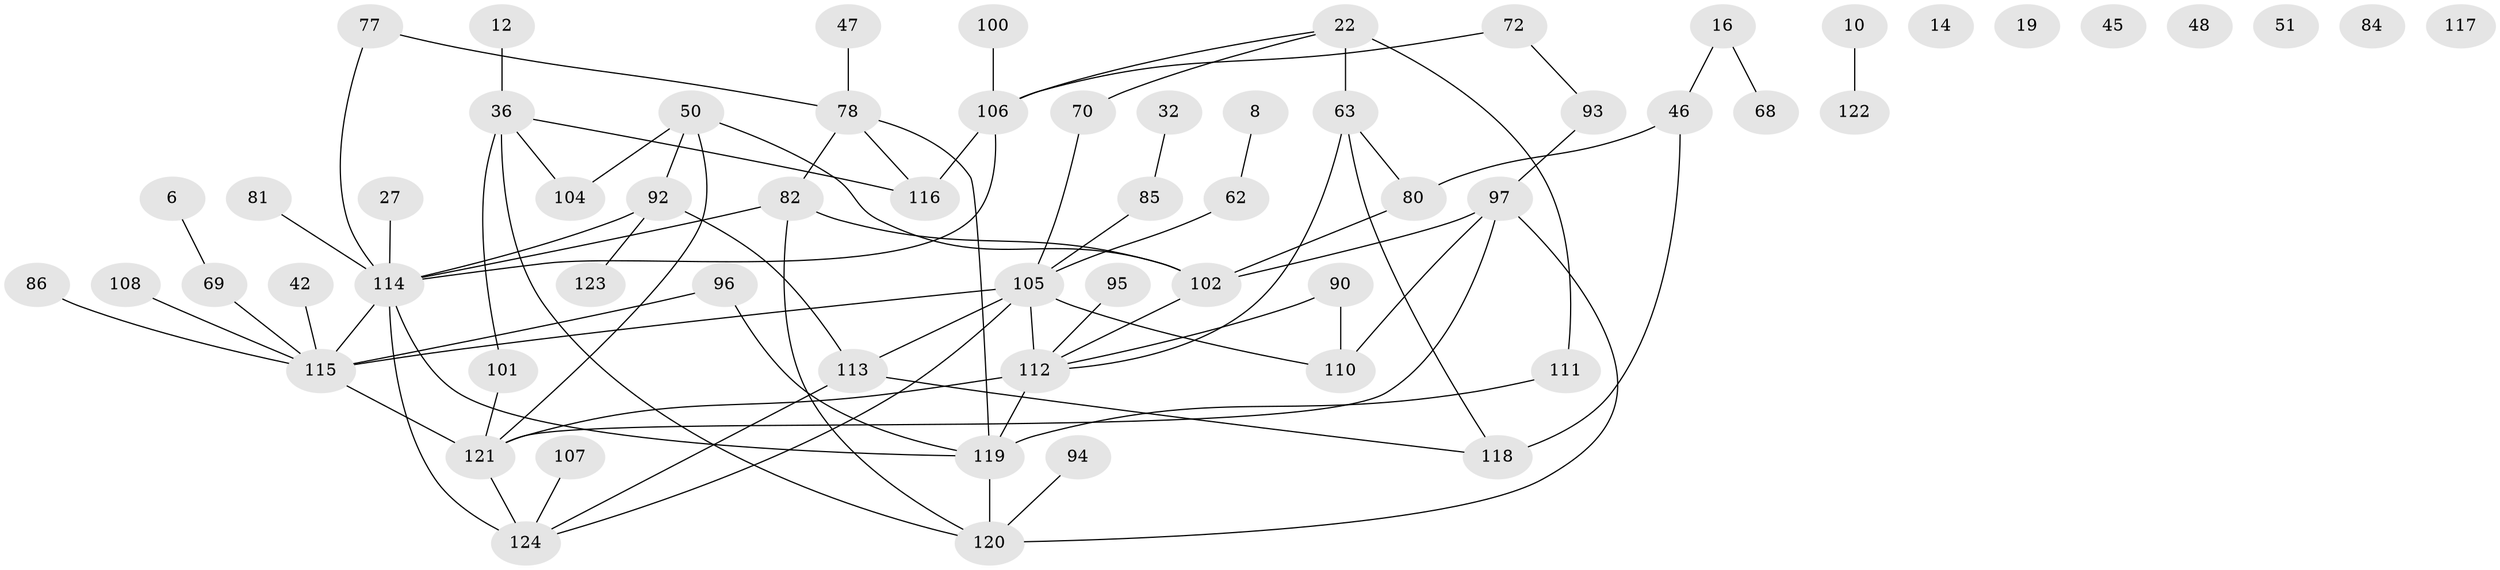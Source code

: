 // original degree distribution, {3: 0.28225806451612906, 4: 0.08870967741935484, 1: 0.20967741935483872, 5: 0.08064516129032258, 2: 0.25806451612903225, 0: 0.056451612903225805, 6: 0.008064516129032258, 7: 0.008064516129032258, 8: 0.008064516129032258}
// Generated by graph-tools (version 1.1) at 2025/40/03/09/25 04:40:53]
// undirected, 62 vertices, 81 edges
graph export_dot {
graph [start="1"]
  node [color=gray90,style=filled];
  6;
  8;
  10;
  12;
  14;
  16;
  19;
  22;
  27;
  32;
  36 [super="+33"];
  42;
  45;
  46;
  47;
  48;
  50 [super="+15+25"];
  51;
  62;
  63 [super="+56"];
  68;
  69;
  70;
  72;
  77 [super="+75"];
  78 [super="+40"];
  80 [super="+28"];
  81;
  82;
  84;
  85;
  86;
  90 [super="+38+49"];
  92;
  93;
  94;
  95;
  96 [super="+13+58+59+79+31"];
  97 [super="+88+87"];
  100;
  101 [super="+91"];
  102 [super="+35"];
  104 [super="+34"];
  105 [super="+7+71"];
  106 [super="+83"];
  107;
  108;
  110;
  111 [super="+20"];
  112 [super="+18+73"];
  113;
  114 [super="+3+57+24"];
  115 [super="+109"];
  116;
  117;
  118 [super="+52"];
  119 [super="+67"];
  120 [super="+66"];
  121 [super="+44+55+103"];
  122;
  123;
  124 [super="+89+98"];
  6 -- 69;
  8 -- 62;
  10 -- 122;
  12 -- 36;
  16 -- 46;
  16 -- 68;
  22 -- 63 [weight=2];
  22 -- 70;
  22 -- 111;
  22 -- 106;
  27 -- 114;
  32 -- 85;
  36 -- 101 [weight=2];
  36 -- 104;
  36 -- 116;
  36 -- 120;
  42 -- 115;
  46 -- 80;
  46 -- 118 [weight=2];
  47 -- 78;
  50 -- 92;
  50 -- 102;
  50 -- 104;
  50 -- 121;
  62 -- 105;
  63 -- 118;
  63 -- 80;
  63 -- 112;
  69 -- 115;
  70 -- 105;
  72 -- 93;
  72 -- 106;
  77 -- 114;
  77 -- 78;
  78 -- 116;
  78 -- 82;
  78 -- 119;
  80 -- 102;
  81 -- 114;
  82 -- 102 [weight=2];
  82 -- 114;
  82 -- 120;
  85 -- 105;
  86 -- 115;
  90 -- 110;
  90 -- 112;
  92 -- 113;
  92 -- 114;
  92 -- 123;
  93 -- 97;
  94 -- 120;
  95 -- 112;
  96 -- 119;
  96 -- 115;
  97 -- 102;
  97 -- 110;
  97 -- 120;
  97 -- 121;
  100 -- 106;
  101 -- 121 [weight=2];
  102 -- 112;
  105 -- 112 [weight=2];
  105 -- 113;
  105 -- 115 [weight=2];
  105 -- 110;
  105 -- 124;
  106 -- 114;
  106 -- 116;
  107 -- 124;
  108 -- 115;
  111 -- 119;
  112 -- 121 [weight=2];
  112 -- 119;
  113 -- 118 [weight=2];
  113 -- 124;
  114 -- 124 [weight=2];
  114 -- 115;
  114 -- 119;
  115 -- 121 [weight=3];
  119 -- 120;
  121 -- 124;
}
